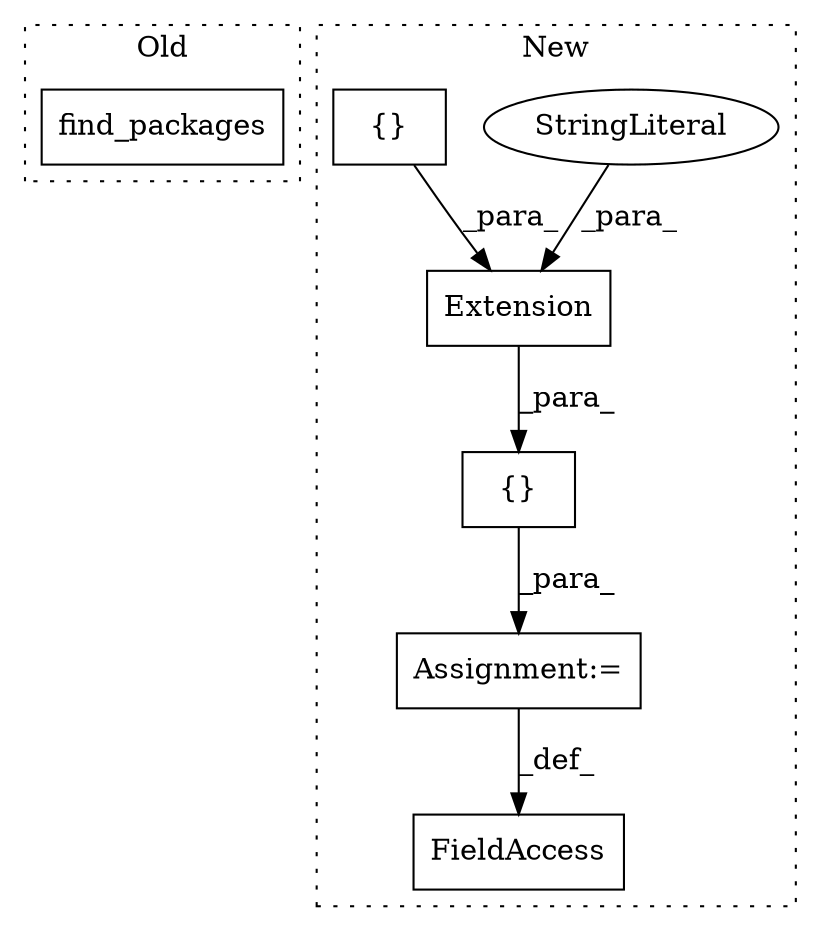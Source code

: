 digraph G {
subgraph cluster0 {
1 [label="find_packages" a="32" s="1547,1587" l="14,1" shape="box"];
label = "Old";
style="dotted";
}
subgraph cluster1 {
2 [label="Extension" a="32" s="954,1101" l="10,1" shape="box"];
3 [label="{}" a="4" s="953,1102" l="1,1" shape="box"];
4 [label="StringLiteral" a="45" s="964" l="15" shape="ellipse"];
5 [label="{}" a="4" s="1048,1094" l="1,1" shape="box"];
6 [label="FieldAccess" a="22" s="932" l="11" shape="box"];
7 [label="Assignment:=" a="7" s="943" l="1" shape="box"];
label = "New";
style="dotted";
}
2 -> 3 [label="_para_"];
3 -> 7 [label="_para_"];
4 -> 2 [label="_para_"];
5 -> 2 [label="_para_"];
7 -> 6 [label="_def_"];
}